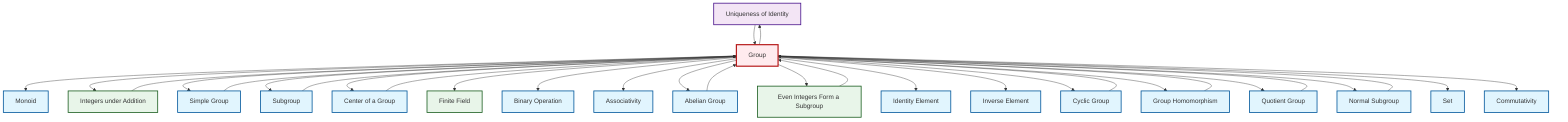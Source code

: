 graph TD
    classDef definition fill:#e1f5fe,stroke:#01579b,stroke-width:2px
    classDef theorem fill:#f3e5f5,stroke:#4a148c,stroke-width:2px
    classDef axiom fill:#fff3e0,stroke:#e65100,stroke-width:2px
    classDef example fill:#e8f5e9,stroke:#1b5e20,stroke-width:2px
    classDef current fill:#ffebee,stroke:#b71c1c,stroke-width:3px
    thm-unique-identity["Uniqueness of Identity"]:::theorem
    def-binary-operation["Binary Operation"]:::definition
    def-set["Set"]:::definition
    ex-integers-addition["Integers under Addition"]:::example
    def-identity-element["Identity Element"]:::definition
    def-abelian-group["Abelian Group"]:::definition
    def-normal-subgroup["Normal Subgroup"]:::definition
    ex-even-integers-subgroup["Even Integers Form a Subgroup"]:::example
    def-inverse-element["Inverse Element"]:::definition
    def-homomorphism["Group Homomorphism"]:::definition
    def-simple-group["Simple Group"]:::definition
    ex-finite-field["Finite Field"]:::example
    def-commutativity["Commutativity"]:::definition
    def-center-of-group["Center of a Group"]:::definition
    def-associativity["Associativity"]:::definition
    def-subgroup["Subgroup"]:::definition
    def-monoid["Monoid"]:::definition
    def-cyclic-group["Cyclic Group"]:::definition
    def-group["Group"]:::definition
    def-quotient-group["Quotient Group"]:::definition
    def-group --> thm-unique-identity
    def-normal-subgroup --> def-group
    def-group --> def-monoid
    def-group --> ex-integers-addition
    ex-integers-addition --> def-group
    def-group --> def-simple-group
    def-abelian-group --> def-group
    thm-unique-identity --> def-group
    def-cyclic-group --> def-group
    def-group --> def-subgroup
    ex-even-integers-subgroup --> def-group
    def-group --> def-center-of-group
    def-group --> ex-finite-field
    def-group --> def-binary-operation
    def-homomorphism --> def-group
    def-subgroup --> def-group
    def-quotient-group --> def-group
    def-group --> def-associativity
    def-group --> def-abelian-group
    def-group --> ex-even-integers-subgroup
    def-group --> def-identity-element
    def-simple-group --> def-group
    def-group --> def-inverse-element
    def-group --> def-cyclic-group
    def-group --> def-homomorphism
    def-group --> def-quotient-group
    def-center-of-group --> def-group
    def-group --> def-normal-subgroup
    def-group --> def-set
    def-group --> def-commutativity
    class def-group current